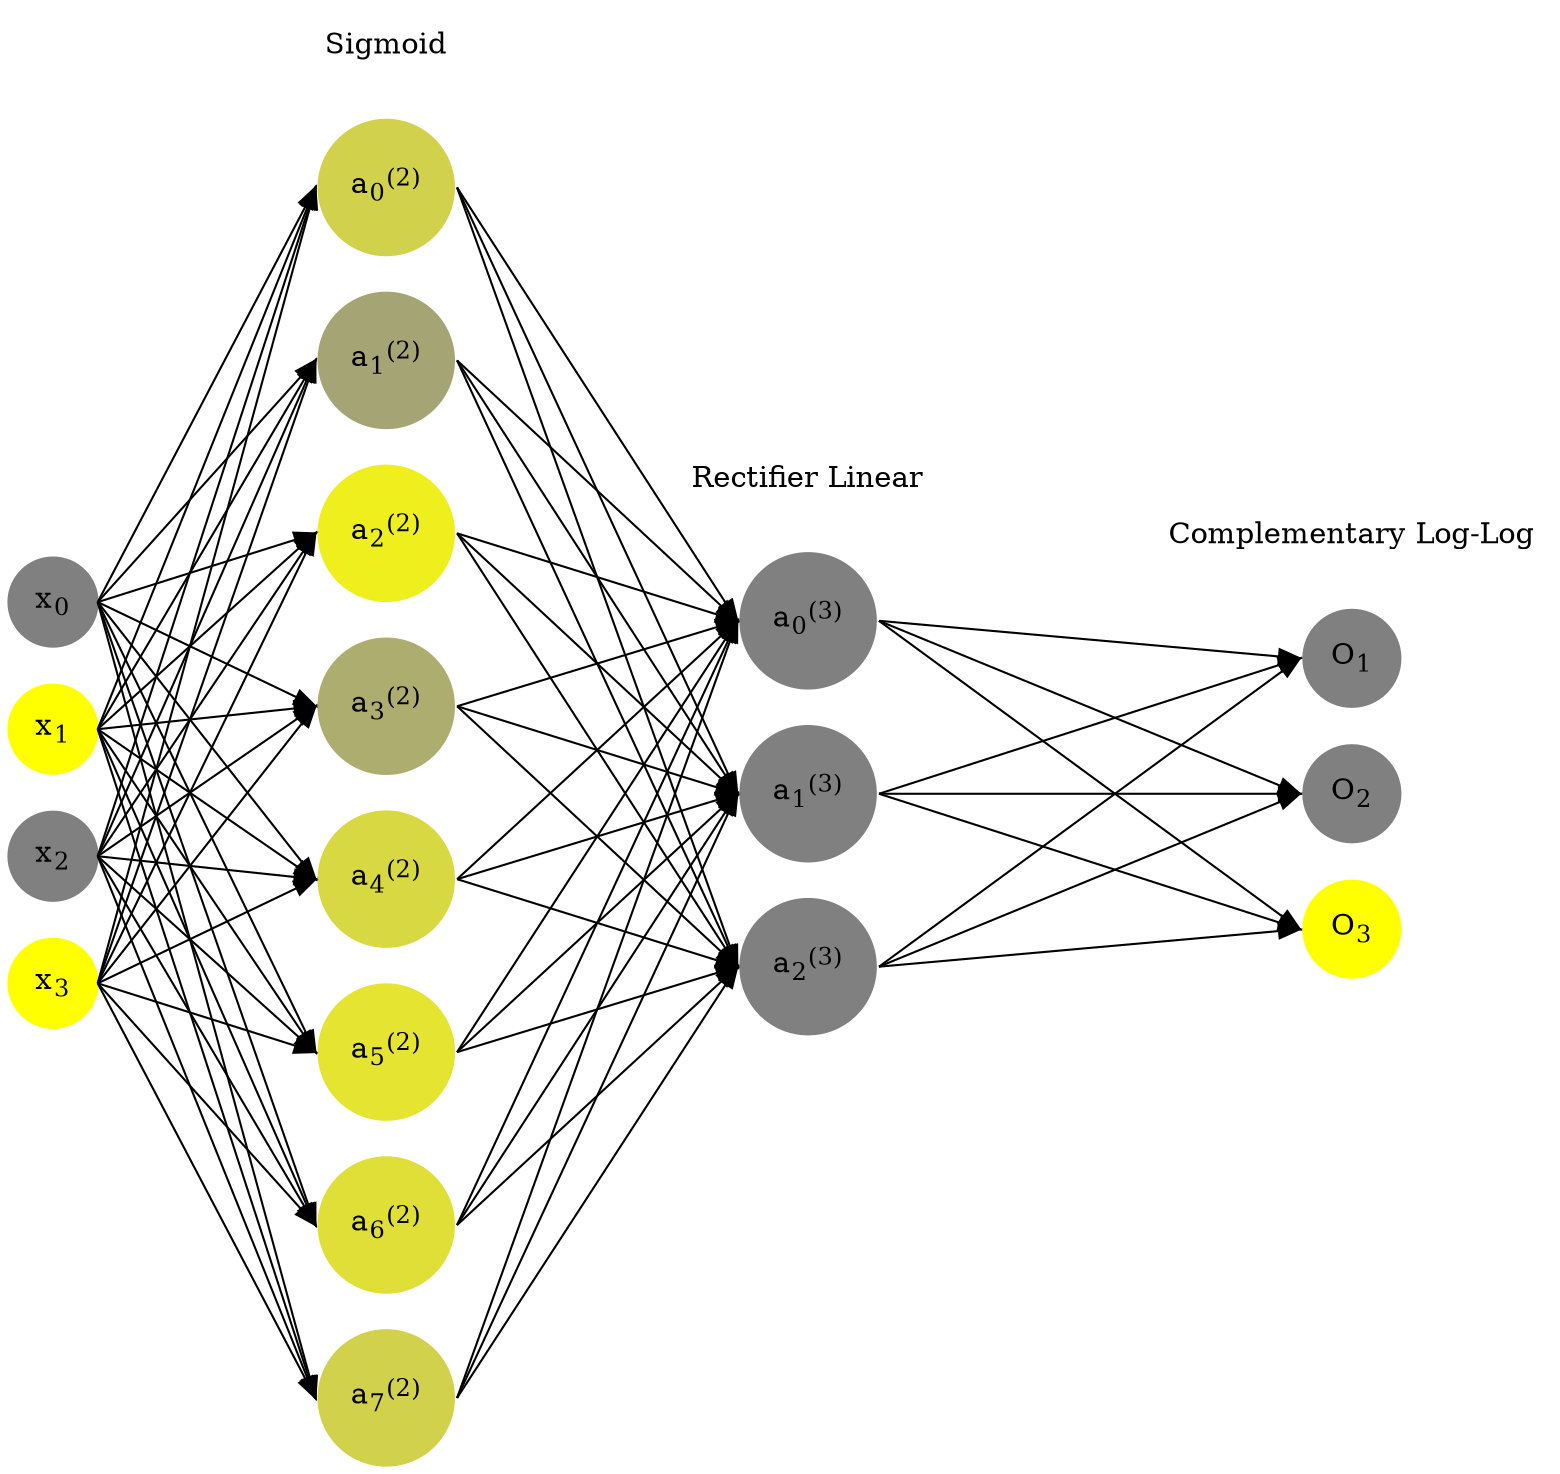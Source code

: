 digraph G {
	rankdir = LR;
	splines=false;
	edge[style=invis];
	ranksep= 1.4;
	{
	node [shape=circle, color="0.1667, 0.0, 0.5", style=filled, fillcolor="0.1667, 0.0, 0.5"];
	x0 [label=<x<sub>0</sub>>];
	}
	{
	node [shape=circle, color="0.1667, 1.0, 1.0", style=filled, fillcolor="0.1667, 1.0, 1.0"];
	x1 [label=<x<sub>1</sub>>];
	}
	{
	node [shape=circle, color="0.1667, 0.0, 0.5", style=filled, fillcolor="0.1667, 0.0, 0.5"];
	x2 [label=<x<sub>2</sub>>];
	}
	{
	node [shape=circle, color="0.1667, 1.0, 1.0", style=filled, fillcolor="0.1667, 1.0, 1.0"];
	x3 [label=<x<sub>3</sub>>];
	}
	{
	node [shape=circle, color="0.1667, 0.638505, 0.819252", style=filled, fillcolor="0.1667, 0.638505, 0.819252"];
	a02 [label=<a<sub>0</sub><sup>(2)</sup>>];
	}
	{
	node [shape=circle, color="0.1667, 0.285453, 0.642726", style=filled, fillcolor="0.1667, 0.285453, 0.642726"];
	a12 [label=<a<sub>1</sub><sup>(2)</sup>>];
	}
	{
	node [shape=circle, color="0.1667, 0.873436, 0.936718", style=filled, fillcolor="0.1667, 0.873436, 0.936718"];
	a22 [label=<a<sub>2</sub><sup>(2)</sup>>];
	}
	{
	node [shape=circle, color="0.1667, 0.358085, 0.679043", style=filled, fillcolor="0.1667, 0.358085, 0.679043"];
	a32 [label=<a<sub>3</sub><sup>(2)</sup>>];
	}
	{
	node [shape=circle, color="0.1667, 0.692815, 0.846408", style=filled, fillcolor="0.1667, 0.692815, 0.846408"];
	a42 [label=<a<sub>4</sub><sup>(2)</sup>>];
	}
	{
	node [shape=circle, color="0.1667, 0.783260, 0.891630", style=filled, fillcolor="0.1667, 0.783260, 0.891630"];
	a52 [label=<a<sub>5</sub><sup>(2)</sup>>];
	}
	{
	node [shape=circle, color="0.1667, 0.746067, 0.873033", style=filled, fillcolor="0.1667, 0.746067, 0.873033"];
	a62 [label=<a<sub>6</sub><sup>(2)</sup>>];
	}
	{
	node [shape=circle, color="0.1667, 0.640368, 0.820184", style=filled, fillcolor="0.1667, 0.640368, 0.820184"];
	a72 [label=<a<sub>7</sub><sup>(2)</sup>>];
	}
	{
	node [shape=circle, color="0.1667, 0.000000, 0.500000", style=filled, fillcolor="0.1667, 0.000000, 0.500000"];
	a03 [label=<a<sub>0</sub><sup>(3)</sup>>];
	}
	{
	node [shape=circle, color="0.1667, 0.000000, 0.500000", style=filled, fillcolor="0.1667, 0.000000, 0.500000"];
	a13 [label=<a<sub>1</sub><sup>(3)</sup>>];
	}
	{
	node [shape=circle, color="0.1667, 0.000000, 0.500000", style=filled, fillcolor="0.1667, 0.000000, 0.500000"];
	a23 [label=<a<sub>2</sub><sup>(3)</sup>>];
	}
	{
	node [shape=circle, color="0.1667, 0.0, 0.5", style=filled, fillcolor="0.1667, 0.0, 0.5"];
	O1 [label=<O<sub>1</sub>>];
	}
	{
	node [shape=circle, color="0.1667, 0.0, 0.5", style=filled, fillcolor="0.1667, 0.0, 0.5"];
	O2 [label=<O<sub>2</sub>>];
	}
	{
	node [shape=circle, color="0.1667, 1.0, 1.0", style=filled, fillcolor="0.1667, 1.0, 1.0"];
	O3 [label=<O<sub>3</sub>>];
	}
	{
	rank=same;
	x0->x1->x2->x3;
	}
	{
	rank=same;
	a02->a12->a22->a32->a42->a52->a62->a72;
	}
	{
	rank=same;
	a03->a13->a23;
	}
	{
	rank=same;
	O1->O2->O3;
	}
	l1 [shape=plaintext,label="Sigmoid"];
	l1->a02;
	{rank=same; l1;a02};
	l2 [shape=plaintext,label="Rectifier Linear"];
	l2->a03;
	{rank=same; l2;a03};
	l3 [shape=plaintext,label="Complementary Log-Log"];
	l3->O1;
	{rank=same; l3;O1};
edge[style=solid, tailport=e, headport=w];
	{x0;x1;x2;x3} -> {a02;a12;a22;a32;a42;a52;a62;a72};
	{a02;a12;a22;a32;a42;a52;a62;a72} -> {a03;a13;a23};
	{a03;a13;a23} -> {O1,O2,O3};
}